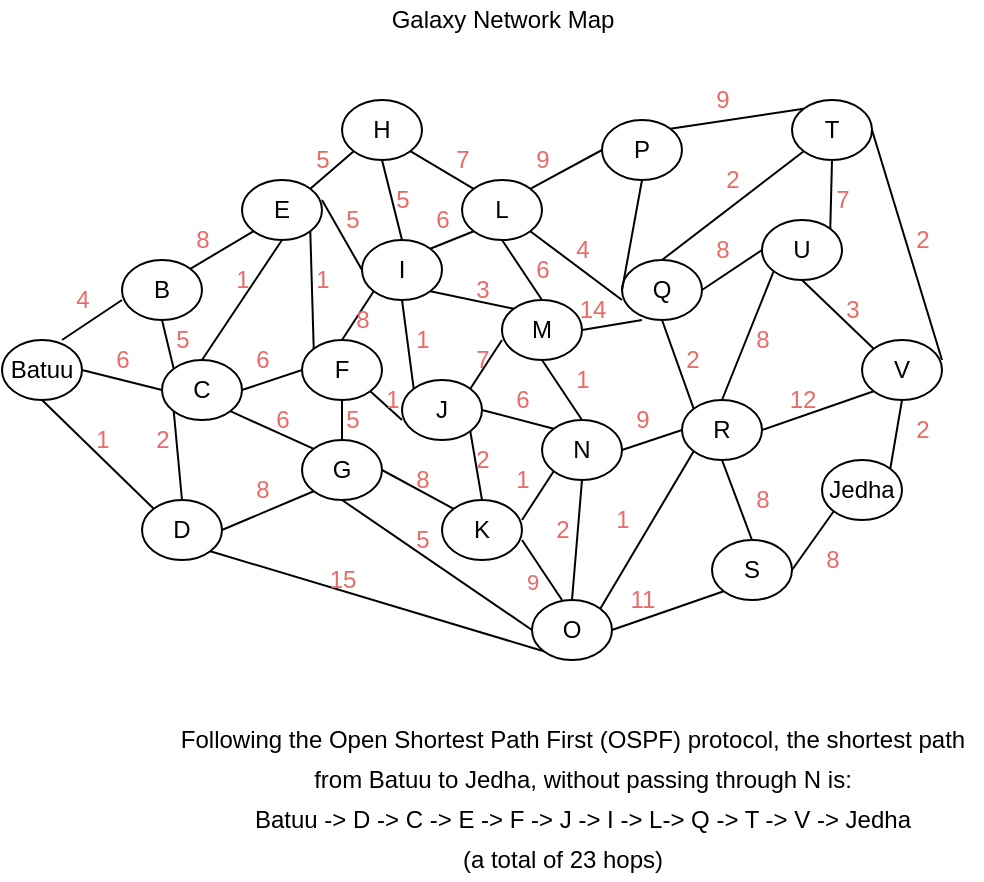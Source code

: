 <mxfile version="14.6.13" type="device"><diagram id="Vp0xmmlyHENsDjnI23Ub" name="Page-1"><mxGraphModel dx="1010" dy="485" grid="1" gridSize="10" guides="1" tooltips="1" connect="1" arrows="1" fold="1" page="1" pageScale="1" pageWidth="850" pageHeight="1100" math="0" shadow="0"><root><mxCell id="0"/><mxCell id="1" parent="0"/><mxCell id="2zL7XwGwhrNugzLMhdOc-1" value="Batuu" style="ellipse;whiteSpace=wrap;html=1;" parent="1" vertex="1"><mxGeometry x="70" y="200" width="40" height="30" as="geometry"/></mxCell><mxCell id="2zL7XwGwhrNugzLMhdOc-2" value="C" style="ellipse;whiteSpace=wrap;html=1;" parent="1" vertex="1"><mxGeometry x="150" y="210" width="40" height="30" as="geometry"/></mxCell><mxCell id="2zL7XwGwhrNugzLMhdOc-3" value="D" style="ellipse;whiteSpace=wrap;html=1;" parent="1" vertex="1"><mxGeometry x="140" y="280" width="40" height="30" as="geometry"/></mxCell><mxCell id="2zL7XwGwhrNugzLMhdOc-4" value="B" style="ellipse;whiteSpace=wrap;html=1;" parent="1" vertex="1"><mxGeometry x="130" y="160" width="40" height="30" as="geometry"/></mxCell><mxCell id="2zL7XwGwhrNugzLMhdOc-5" value="E" style="ellipse;whiteSpace=wrap;html=1;" parent="1" vertex="1"><mxGeometry x="190" y="120" width="40" height="30" as="geometry"/></mxCell><mxCell id="2zL7XwGwhrNugzLMhdOc-6" value="H" style="ellipse;whiteSpace=wrap;html=1;" parent="1" vertex="1"><mxGeometry x="240" y="80" width="40" height="30" as="geometry"/></mxCell><mxCell id="2zL7XwGwhrNugzLMhdOc-7" value="L" style="ellipse;whiteSpace=wrap;html=1;" parent="1" vertex="1"><mxGeometry x="300" y="120" width="40" height="30" as="geometry"/></mxCell><mxCell id="2zL7XwGwhrNugzLMhdOc-8" value="P" style="ellipse;whiteSpace=wrap;html=1;" parent="1" vertex="1"><mxGeometry x="370" y="90" width="40" height="30" as="geometry"/></mxCell><mxCell id="2zL7XwGwhrNugzLMhdOc-9" value="T" style="ellipse;whiteSpace=wrap;html=1;" parent="1" vertex="1"><mxGeometry x="465" y="80" width="40" height="30" as="geometry"/></mxCell><mxCell id="2zL7XwGwhrNugzLMhdOc-10" value="U" style="ellipse;whiteSpace=wrap;html=1;" parent="1" vertex="1"><mxGeometry x="450" y="140" width="40" height="30" as="geometry"/></mxCell><mxCell id="2zL7XwGwhrNugzLMhdOc-11" value="V" style="ellipse;whiteSpace=wrap;html=1;" parent="1" vertex="1"><mxGeometry x="500" y="200" width="40" height="30" as="geometry"/></mxCell><mxCell id="2zL7XwGwhrNugzLMhdOc-12" value="Jedha" style="ellipse;whiteSpace=wrap;html=1;" parent="1" vertex="1"><mxGeometry x="480" y="260" width="40" height="30" as="geometry"/></mxCell><mxCell id="2zL7XwGwhrNugzLMhdOc-13" value="G" style="ellipse;whiteSpace=wrap;html=1;" parent="1" vertex="1"><mxGeometry x="220" y="250" width="40" height="30" as="geometry"/></mxCell><mxCell id="2zL7XwGwhrNugzLMhdOc-14" value="K" style="ellipse;whiteSpace=wrap;html=1;" parent="1" vertex="1"><mxGeometry x="290" y="280" width="40" height="30" as="geometry"/></mxCell><mxCell id="2zL7XwGwhrNugzLMhdOc-15" value="O" style="ellipse;whiteSpace=wrap;html=1;" parent="1" vertex="1"><mxGeometry x="335" y="330" width="40" height="30" as="geometry"/></mxCell><mxCell id="2zL7XwGwhrNugzLMhdOc-16" value="S" style="ellipse;whiteSpace=wrap;html=1;" parent="1" vertex="1"><mxGeometry x="425" y="300" width="40" height="30" as="geometry"/></mxCell><mxCell id="2zL7XwGwhrNugzLMhdOc-17" value="R" style="ellipse;whiteSpace=wrap;html=1;" parent="1" vertex="1"><mxGeometry x="410" y="230" width="40" height="30" as="geometry"/></mxCell><mxCell id="2zL7XwGwhrNugzLMhdOc-18" value="Q" style="ellipse;whiteSpace=wrap;html=1;" parent="1" vertex="1"><mxGeometry x="380" y="160" width="40" height="30" as="geometry"/></mxCell><mxCell id="2zL7XwGwhrNugzLMhdOc-19" value="F" style="ellipse;whiteSpace=wrap;html=1;" parent="1" vertex="1"><mxGeometry x="220" y="200" width="40" height="30" as="geometry"/></mxCell><mxCell id="2zL7XwGwhrNugzLMhdOc-20" value="I" style="ellipse;whiteSpace=wrap;html=1;" parent="1" vertex="1"><mxGeometry x="250" y="150" width="40" height="30" as="geometry"/></mxCell><mxCell id="2zL7XwGwhrNugzLMhdOc-21" value="M" style="ellipse;whiteSpace=wrap;html=1;" parent="1" vertex="1"><mxGeometry x="320" y="180" width="40" height="30" as="geometry"/></mxCell><mxCell id="2zL7XwGwhrNugzLMhdOc-22" value="N" style="ellipse;whiteSpace=wrap;html=1;" parent="1" vertex="1"><mxGeometry x="340" y="240" width="40" height="30" as="geometry"/></mxCell><mxCell id="2zL7XwGwhrNugzLMhdOc-23" value="J" style="ellipse;whiteSpace=wrap;html=1;" parent="1" vertex="1"><mxGeometry x="270" y="220" width="40" height="30" as="geometry"/></mxCell><mxCell id="2zL7XwGwhrNugzLMhdOc-24" value="" style="endArrow=none;html=1;entryX=0;entryY=0.5;entryDx=0;entryDy=0;exitX=1;exitY=0.5;exitDx=0;exitDy=0;" parent="1" source="2zL7XwGwhrNugzLMhdOc-1" target="2zL7XwGwhrNugzLMhdOc-2" edge="1"><mxGeometry width="50" height="50" relative="1" as="geometry"><mxPoint x="50" y="180" as="sourcePoint"/><mxPoint x="100" y="130" as="targetPoint"/></mxGeometry></mxCell><mxCell id="2zL7XwGwhrNugzLMhdOc-25" value="" style="endArrow=none;html=1;" parent="1" edge="1"><mxGeometry width="50" height="50" relative="1" as="geometry"><mxPoint x="100" y="200" as="sourcePoint"/><mxPoint x="130" y="180" as="targetPoint"/></mxGeometry></mxCell><mxCell id="2zL7XwGwhrNugzLMhdOc-27" value="" style="endArrow=none;html=1;entryX=0;entryY=1;entryDx=0;entryDy=0;exitX=1;exitY=0;exitDx=0;exitDy=0;" parent="1" source="2zL7XwGwhrNugzLMhdOc-4" target="2zL7XwGwhrNugzLMhdOc-5" edge="1"><mxGeometry width="50" height="50" relative="1" as="geometry"><mxPoint x="60" y="150" as="sourcePoint"/><mxPoint x="110" y="100" as="targetPoint"/></mxGeometry></mxCell><mxCell id="2zL7XwGwhrNugzLMhdOc-28" value="" style="endArrow=none;html=1;entryX=0;entryY=1;entryDx=0;entryDy=0;exitX=1;exitY=0;exitDx=0;exitDy=0;" parent="1" source="2zL7XwGwhrNugzLMhdOc-5" target="2zL7XwGwhrNugzLMhdOc-6" edge="1"><mxGeometry width="50" height="50" relative="1" as="geometry"><mxPoint x="140" y="130" as="sourcePoint"/><mxPoint x="190" y="80" as="targetPoint"/></mxGeometry></mxCell><mxCell id="2zL7XwGwhrNugzLMhdOc-29" value="" style="endArrow=none;html=1;exitX=0;exitY=0;exitDx=0;exitDy=0;" parent="1" source="2zL7XwGwhrNugzLMhdOc-3" edge="1"><mxGeometry width="50" height="50" relative="1" as="geometry"><mxPoint x="60" y="310" as="sourcePoint"/><mxPoint x="90" y="230" as="targetPoint"/></mxGeometry></mxCell><mxCell id="2zL7XwGwhrNugzLMhdOc-30" value="" style="endArrow=none;html=1;exitX=1;exitY=1;exitDx=0;exitDy=0;entryX=0;entryY=1;entryDx=0;entryDy=0;" parent="1" source="2zL7XwGwhrNugzLMhdOc-3" target="2zL7XwGwhrNugzLMhdOc-15" edge="1"><mxGeometry width="50" height="50" relative="1" as="geometry"><mxPoint x="190" y="400" as="sourcePoint"/><mxPoint x="240" y="350" as="targetPoint"/></mxGeometry></mxCell><mxCell id="2zL7XwGwhrNugzLMhdOc-31" value="" style="endArrow=none;html=1;exitX=1;exitY=0.5;exitDx=0;exitDy=0;entryX=0;entryY=1;entryDx=0;entryDy=0;" parent="1" source="2zL7XwGwhrNugzLMhdOc-15" target="2zL7XwGwhrNugzLMhdOc-16" edge="1"><mxGeometry width="50" height="50" relative="1" as="geometry"><mxPoint x="380" y="380" as="sourcePoint"/><mxPoint x="430" y="330" as="targetPoint"/></mxGeometry></mxCell><mxCell id="2zL7XwGwhrNugzLMhdOc-32" value="" style="endArrow=none;html=1;exitX=1;exitY=0.5;exitDx=0;exitDy=0;entryX=0;entryY=1;entryDx=0;entryDy=0;" parent="1" source="2zL7XwGwhrNugzLMhdOc-16" target="2zL7XwGwhrNugzLMhdOc-12" edge="1"><mxGeometry width="50" height="50" relative="1" as="geometry"><mxPoint x="500" y="360" as="sourcePoint"/><mxPoint x="550" y="310" as="targetPoint"/></mxGeometry></mxCell><mxCell id="2zL7XwGwhrNugzLMhdOc-33" value="" style="endArrow=none;html=1;entryX=0.5;entryY=1;entryDx=0;entryDy=0;exitX=1;exitY=0;exitDx=0;exitDy=0;" parent="1" source="2zL7XwGwhrNugzLMhdOc-12" target="2zL7XwGwhrNugzLMhdOc-11" edge="1"><mxGeometry width="50" height="50" relative="1" as="geometry"><mxPoint x="530" y="260" as="sourcePoint"/><mxPoint x="570" y="230" as="targetPoint"/></mxGeometry></mxCell><mxCell id="2zL7XwGwhrNugzLMhdOc-34" value="" style="endArrow=none;html=1;entryX=1;entryY=0.5;entryDx=0;entryDy=0;" parent="1" target="2zL7XwGwhrNugzLMhdOc-9" edge="1"><mxGeometry width="50" height="50" relative="1" as="geometry"><mxPoint x="540" y="210" as="sourcePoint"/><mxPoint x="510" y="90" as="targetPoint"/></mxGeometry></mxCell><mxCell id="2zL7XwGwhrNugzLMhdOc-35" value="" style="endArrow=none;html=1;exitX=1;exitY=0;exitDx=0;exitDy=0;entryX=0;entryY=0;entryDx=0;entryDy=0;" parent="1" source="2zL7XwGwhrNugzLMhdOc-8" target="2zL7XwGwhrNugzLMhdOc-9" edge="1"><mxGeometry width="50" height="50" relative="1" as="geometry"><mxPoint x="410" y="90" as="sourcePoint"/><mxPoint x="460" y="40" as="targetPoint"/></mxGeometry></mxCell><mxCell id="2zL7XwGwhrNugzLMhdOc-36" value="" style="endArrow=none;html=1;exitX=0.5;exitY=0;exitDx=0;exitDy=0;entryX=0;entryY=1;entryDx=0;entryDy=0;" parent="1" source="2zL7XwGwhrNugzLMhdOc-18" target="2zL7XwGwhrNugzLMhdOc-9" edge="1"><mxGeometry width="50" height="50" relative="1" as="geometry"><mxPoint x="410" y="170" as="sourcePoint"/><mxPoint x="460" y="120" as="targetPoint"/></mxGeometry></mxCell><mxCell id="2zL7XwGwhrNugzLMhdOc-37" value="" style="endArrow=none;html=1;exitX=1;exitY=0;exitDx=0;exitDy=0;entryX=0.5;entryY=1;entryDx=0;entryDy=0;" parent="1" source="2zL7XwGwhrNugzLMhdOc-10" target="2zL7XwGwhrNugzLMhdOc-9" edge="1"><mxGeometry width="50" height="50" relative="1" as="geometry"><mxPoint x="420" y="80" as="sourcePoint"/><mxPoint x="470" y="30" as="targetPoint"/></mxGeometry></mxCell><mxCell id="2zL7XwGwhrNugzLMhdOc-38" value="" style="endArrow=none;html=1;entryX=0.5;entryY=1;entryDx=0;entryDy=0;exitX=0;exitY=0;exitDx=0;exitDy=0;" parent="1" source="2zL7XwGwhrNugzLMhdOc-11" target="2zL7XwGwhrNugzLMhdOc-10" edge="1"><mxGeometry width="50" height="50" relative="1" as="geometry"><mxPoint x="430" y="230" as="sourcePoint"/><mxPoint x="480" y="180" as="targetPoint"/></mxGeometry></mxCell><mxCell id="2zL7XwGwhrNugzLMhdOc-39" value="" style="endArrow=none;html=1;entryX=0;entryY=1;entryDx=0;entryDy=0;exitX=0.5;exitY=0;exitDx=0;exitDy=0;" parent="1" source="2zL7XwGwhrNugzLMhdOc-17" target="2zL7XwGwhrNugzLMhdOc-10" edge="1"><mxGeometry width="50" height="50" relative="1" as="geometry"><mxPoint x="420" y="230" as="sourcePoint"/><mxPoint x="470" y="180" as="targetPoint"/></mxGeometry></mxCell><mxCell id="2zL7XwGwhrNugzLMhdOc-40" value="" style="endArrow=none;html=1;exitX=1;exitY=0.5;exitDx=0;exitDy=0;entryX=0;entryY=1;entryDx=0;entryDy=0;" parent="1" source="2zL7XwGwhrNugzLMhdOc-17" target="2zL7XwGwhrNugzLMhdOc-11" edge="1"><mxGeometry width="50" height="50" relative="1" as="geometry"><mxPoint x="450" y="260" as="sourcePoint"/><mxPoint x="500" y="210" as="targetPoint"/></mxGeometry></mxCell><mxCell id="2zL7XwGwhrNugzLMhdOc-41" value="" style="endArrow=none;html=1;entryX=0.5;entryY=1;entryDx=0;entryDy=0;exitX=0.5;exitY=0;exitDx=0;exitDy=0;" parent="1" source="2zL7XwGwhrNugzLMhdOc-16" target="2zL7XwGwhrNugzLMhdOc-17" edge="1"><mxGeometry width="50" height="50" relative="1" as="geometry"><mxPoint x="400" y="310" as="sourcePoint"/><mxPoint x="450" y="260" as="targetPoint"/></mxGeometry></mxCell><mxCell id="2zL7XwGwhrNugzLMhdOc-42" value="" style="endArrow=none;html=1;entryX=0;entryY=1;entryDx=0;entryDy=0;exitX=1;exitY=0;exitDx=0;exitDy=0;" parent="1" source="2zL7XwGwhrNugzLMhdOc-15" target="2zL7XwGwhrNugzLMhdOc-17" edge="1"><mxGeometry width="50" height="50" relative="1" as="geometry"><mxPoint x="370" y="330" as="sourcePoint"/><mxPoint x="420" y="280" as="targetPoint"/></mxGeometry></mxCell><mxCell id="2zL7XwGwhrNugzLMhdOc-43" value="" style="endArrow=none;html=1;exitX=1;exitY=0.5;exitDx=0;exitDy=0;entryX=0;entryY=0.5;entryDx=0;entryDy=0;" parent="1" source="2zL7XwGwhrNugzLMhdOc-18" target="2zL7XwGwhrNugzLMhdOc-10" edge="1"><mxGeometry width="50" height="50" relative="1" as="geometry"><mxPoint x="550" y="170" as="sourcePoint"/><mxPoint x="600" y="120" as="targetPoint"/></mxGeometry></mxCell><mxCell id="2zL7XwGwhrNugzLMhdOc-44" value="" style="endArrow=none;html=1;entryX=0.5;entryY=1;entryDx=0;entryDy=0;exitX=0;exitY=0;exitDx=0;exitDy=0;" parent="1" source="2zL7XwGwhrNugzLMhdOc-17" target="2zL7XwGwhrNugzLMhdOc-18" edge="1"><mxGeometry width="50" height="50" relative="1" as="geometry"><mxPoint x="380" y="250" as="sourcePoint"/><mxPoint x="430" y="200" as="targetPoint"/></mxGeometry></mxCell><mxCell id="2zL7XwGwhrNugzLMhdOc-45" value="" style="endArrow=none;html=1;entryX=0;entryY=0.5;entryDx=0;entryDy=0;exitX=1;exitY=0.5;exitDx=0;exitDy=0;" parent="1" source="2zL7XwGwhrNugzLMhdOc-22" target="2zL7XwGwhrNugzLMhdOc-17" edge="1"><mxGeometry width="50" height="50" relative="1" as="geometry"><mxPoint x="190" y="400" as="sourcePoint"/><mxPoint x="240" y="350" as="targetPoint"/></mxGeometry></mxCell><mxCell id="2zL7XwGwhrNugzLMhdOc-46" value="" style="endArrow=none;html=1;exitX=0.5;exitY=0;exitDx=0;exitDy=0;entryX=0.5;entryY=1;entryDx=0;entryDy=0;" parent="1" source="2zL7XwGwhrNugzLMhdOc-15" target="2zL7XwGwhrNugzLMhdOc-22" edge="1"><mxGeometry width="50" height="50" relative="1" as="geometry"><mxPoint x="330" y="345" as="sourcePoint"/><mxPoint x="400.711" y="295" as="targetPoint"/></mxGeometry></mxCell><mxCell id="2zL7XwGwhrNugzLMhdOc-102" value="9" style="edgeLabel;html=1;align=center;verticalAlign=middle;resizable=0;points=[];fontColor=#EA6B66;" parent="2zL7XwGwhrNugzLMhdOc-46" vertex="1" connectable="0"><mxGeometry x="-0.53" y="9" relative="1" as="geometry"><mxPoint x="-12" y="5" as="offset"/></mxGeometry></mxCell><mxCell id="2zL7XwGwhrNugzLMhdOc-47" value="" style="endArrow=none;html=1;" parent="1" edge="1"><mxGeometry width="50" height="50" relative="1" as="geometry"><mxPoint x="350" y="330" as="sourcePoint"/><mxPoint x="330" y="300" as="targetPoint"/></mxGeometry></mxCell><mxCell id="2zL7XwGwhrNugzLMhdOc-48" value="" style="endArrow=none;html=1;exitX=0.5;exitY=1;exitDx=0;exitDy=0;entryX=0;entryY=0.5;entryDx=0;entryDy=0;" parent="1" source="2zL7XwGwhrNugzLMhdOc-13" target="2zL7XwGwhrNugzLMhdOc-15" edge="1"><mxGeometry width="50" height="50" relative="1" as="geometry"><mxPoint x="190" y="400" as="sourcePoint"/><mxPoint x="320" y="340" as="targetPoint"/></mxGeometry></mxCell><mxCell id="2zL7XwGwhrNugzLMhdOc-49" value="" style="endArrow=none;html=1;entryX=0;entryY=1;entryDx=0;entryDy=0;" parent="1" target="2zL7XwGwhrNugzLMhdOc-22" edge="1"><mxGeometry width="50" height="50" relative="1" as="geometry"><mxPoint x="330" y="290" as="sourcePoint"/><mxPoint x="260" y="350" as="targetPoint"/></mxGeometry></mxCell><mxCell id="2zL7XwGwhrNugzLMhdOc-50" value="" style="endArrow=none;html=1;entryX=1;entryY=1;entryDx=0;entryDy=0;exitX=0.5;exitY=0;exitDx=0;exitDy=0;" parent="1" source="2zL7XwGwhrNugzLMhdOc-14" target="2zL7XwGwhrNugzLMhdOc-23" edge="1"><mxGeometry width="50" height="50" relative="1" as="geometry"><mxPoint x="310" y="290" as="sourcePoint"/><mxPoint x="360" y="240" as="targetPoint"/></mxGeometry></mxCell><mxCell id="2zL7XwGwhrNugzLMhdOc-51" value="" style="endArrow=none;html=1;exitX=1;exitY=0.5;exitDx=0;exitDy=0;entryX=0;entryY=0;entryDx=0;entryDy=0;" parent="1" source="2zL7XwGwhrNugzLMhdOc-13" target="2zL7XwGwhrNugzLMhdOc-14" edge="1"><mxGeometry width="50" height="50" relative="1" as="geometry"><mxPoint x="270" y="300" as="sourcePoint"/><mxPoint x="320" y="250" as="targetPoint"/></mxGeometry></mxCell><mxCell id="2zL7XwGwhrNugzLMhdOc-52" value="" style="endArrow=none;html=1;entryX=0;entryY=1;entryDx=0;entryDy=0;exitX=1;exitY=0.5;exitDx=0;exitDy=0;" parent="1" source="2zL7XwGwhrNugzLMhdOc-3" target="2zL7XwGwhrNugzLMhdOc-13" edge="1"><mxGeometry width="50" height="50" relative="1" as="geometry"><mxPoint x="170" y="300" as="sourcePoint"/><mxPoint x="220" y="250" as="targetPoint"/></mxGeometry></mxCell><mxCell id="2zL7XwGwhrNugzLMhdOc-53" value="" style="endArrow=none;html=1;entryX=0;entryY=1;entryDx=0;entryDy=0;" parent="1" target="2zL7XwGwhrNugzLMhdOc-2" edge="1"><mxGeometry width="50" height="50" relative="1" as="geometry"><mxPoint x="160" y="280" as="sourcePoint"/><mxPoint x="210" y="230" as="targetPoint"/></mxGeometry></mxCell><mxCell id="2zL7XwGwhrNugzLMhdOc-54" value="" style="endArrow=none;html=1;exitX=1;exitY=1;exitDx=0;exitDy=0;entryX=0;entryY=0;entryDx=0;entryDy=0;" parent="1" source="2zL7XwGwhrNugzLMhdOc-2" target="2zL7XwGwhrNugzLMhdOc-13" edge="1"><mxGeometry width="50" height="50" relative="1" as="geometry"><mxPoint x="180" y="280" as="sourcePoint"/><mxPoint x="230" y="230" as="targetPoint"/></mxGeometry></mxCell><mxCell id="2zL7XwGwhrNugzLMhdOc-55" value="" style="endArrow=none;html=1;entryX=0.5;entryY=1;entryDx=0;entryDy=0;" parent="1" target="2zL7XwGwhrNugzLMhdOc-19" edge="1"><mxGeometry width="50" height="50" relative="1" as="geometry"><mxPoint x="240" y="250" as="sourcePoint"/><mxPoint x="280" y="230" as="targetPoint"/></mxGeometry></mxCell><mxCell id="2zL7XwGwhrNugzLMhdOc-56" value="" style="endArrow=none;html=1;exitX=0;exitY=0;exitDx=0;exitDy=0;entryX=0.5;entryY=1;entryDx=0;entryDy=0;" parent="1" source="2zL7XwGwhrNugzLMhdOc-2" target="2zL7XwGwhrNugzLMhdOc-4" edge="1"><mxGeometry width="50" height="50" relative="1" as="geometry"><mxPoint x="80" y="180" as="sourcePoint"/><mxPoint x="130" y="130" as="targetPoint"/></mxGeometry></mxCell><mxCell id="2zL7XwGwhrNugzLMhdOc-57" value="" style="endArrow=none;html=1;exitX=0.5;exitY=0;exitDx=0;exitDy=0;entryX=0.5;entryY=1;entryDx=0;entryDy=0;" parent="1" source="2zL7XwGwhrNugzLMhdOc-2" target="2zL7XwGwhrNugzLMhdOc-5" edge="1"><mxGeometry width="50" height="50" relative="1" as="geometry"><mxPoint x="110" y="140" as="sourcePoint"/><mxPoint x="160" y="90" as="targetPoint"/></mxGeometry></mxCell><mxCell id="2zL7XwGwhrNugzLMhdOc-58" value="" style="endArrow=none;html=1;exitX=1;exitY=0.5;exitDx=0;exitDy=0;entryX=0;entryY=0.5;entryDx=0;entryDy=0;" parent="1" source="2zL7XwGwhrNugzLMhdOc-2" target="2zL7XwGwhrNugzLMhdOc-19" edge="1"><mxGeometry width="50" height="50" relative="1" as="geometry"><mxPoint x="200" y="210" as="sourcePoint"/><mxPoint x="250" y="160" as="targetPoint"/></mxGeometry></mxCell><mxCell id="2zL7XwGwhrNugzLMhdOc-59" value="" style="endArrow=none;html=1;exitX=0;exitY=0;exitDx=0;exitDy=0;entryX=1;entryY=1;entryDx=0;entryDy=0;" parent="1" source="2zL7XwGwhrNugzLMhdOc-19" target="2zL7XwGwhrNugzLMhdOc-5" edge="1"><mxGeometry width="50" height="50" relative="1" as="geometry"><mxPoint x="200" y="220" as="sourcePoint"/><mxPoint x="226" y="160" as="targetPoint"/></mxGeometry></mxCell><mxCell id="2zL7XwGwhrNugzLMhdOc-62" value="" style="endArrow=none;html=1;exitX=1;exitY=1;exitDx=0;exitDy=0;" parent="1" source="2zL7XwGwhrNugzLMhdOc-19" edge="1"><mxGeometry width="50" height="50" relative="1" as="geometry"><mxPoint x="380" y="240" as="sourcePoint"/><mxPoint x="270" y="240" as="targetPoint"/></mxGeometry></mxCell><mxCell id="2zL7XwGwhrNugzLMhdOc-63" value="" style="endArrow=none;html=1;entryX=0;entryY=1;entryDx=0;entryDy=0;exitX=0.5;exitY=0;exitDx=0;exitDy=0;" parent="1" source="2zL7XwGwhrNugzLMhdOc-19" target="2zL7XwGwhrNugzLMhdOc-20" edge="1"><mxGeometry width="50" height="50" relative="1" as="geometry"><mxPoint x="60" y="160" as="sourcePoint"/><mxPoint x="110" y="110" as="targetPoint"/></mxGeometry></mxCell><mxCell id="2zL7XwGwhrNugzLMhdOc-64" value="" style="endArrow=none;html=1;entryX=0.5;entryY=1;entryDx=0;entryDy=0;exitX=0;exitY=0;exitDx=0;exitDy=0;" parent="1" source="2zL7XwGwhrNugzLMhdOc-23" target="2zL7XwGwhrNugzLMhdOc-20" edge="1"><mxGeometry width="50" height="50" relative="1" as="geometry"><mxPoint x="270" y="240" as="sourcePoint"/><mxPoint x="320" y="190" as="targetPoint"/></mxGeometry></mxCell><mxCell id="2zL7XwGwhrNugzLMhdOc-65" value="" style="endArrow=none;html=1;exitX=1;exitY=0;exitDx=0;exitDy=0;" parent="1" source="2zL7XwGwhrNugzLMhdOc-23" edge="1"><mxGeometry width="50" height="50" relative="1" as="geometry"><mxPoint x="290" y="230" as="sourcePoint"/><mxPoint x="320" y="200" as="targetPoint"/></mxGeometry></mxCell><mxCell id="2zL7XwGwhrNugzLMhdOc-66" value="" style="endArrow=none;html=1;exitX=1;exitY=0.5;exitDx=0;exitDy=0;entryX=0;entryY=0;entryDx=0;entryDy=0;" parent="1" source="2zL7XwGwhrNugzLMhdOc-23" target="2zL7XwGwhrNugzLMhdOc-22" edge="1"><mxGeometry width="50" height="50" relative="1" as="geometry"><mxPoint x="320" y="270" as="sourcePoint"/><mxPoint x="370" y="220" as="targetPoint"/></mxGeometry></mxCell><mxCell id="2zL7XwGwhrNugzLMhdOc-67" value="" style="endArrow=none;html=1;entryX=0.5;entryY=1;entryDx=0;entryDy=0;exitX=0.5;exitY=0;exitDx=0;exitDy=0;" parent="1" source="2zL7XwGwhrNugzLMhdOc-22" target="2zL7XwGwhrNugzLMhdOc-21" edge="1"><mxGeometry width="50" height="50" relative="1" as="geometry"><mxPoint x="350" y="260" as="sourcePoint"/><mxPoint x="400" y="210" as="targetPoint"/></mxGeometry></mxCell><mxCell id="2zL7XwGwhrNugzLMhdOc-68" value="" style="endArrow=none;html=1;entryX=0.5;entryY=1;entryDx=0;entryDy=0;exitX=0;exitY=0.5;exitDx=0;exitDy=0;" parent="1" source="2zL7XwGwhrNugzLMhdOc-18" target="2zL7XwGwhrNugzLMhdOc-8" edge="1"><mxGeometry width="50" height="50" relative="1" as="geometry"><mxPoint x="360" y="180" as="sourcePoint"/><mxPoint x="410" y="130" as="targetPoint"/></mxGeometry></mxCell><mxCell id="2zL7XwGwhrNugzLMhdOc-69" value="" style="endArrow=none;html=1;entryX=1;entryY=1;entryDx=0;entryDy=0;" parent="1" target="2zL7XwGwhrNugzLMhdOc-7" edge="1"><mxGeometry width="50" height="50" relative="1" as="geometry"><mxPoint x="380" y="180" as="sourcePoint"/><mxPoint x="370" y="60" as="targetPoint"/></mxGeometry></mxCell><mxCell id="2zL7XwGwhrNugzLMhdOc-70" value="" style="endArrow=none;html=1;exitX=1;exitY=0.5;exitDx=0;exitDy=0;" parent="1" source="2zL7XwGwhrNugzLMhdOc-21" edge="1"><mxGeometry width="50" height="50" relative="1" as="geometry"><mxPoint x="370" y="250" as="sourcePoint"/><mxPoint x="390" y="190" as="targetPoint"/></mxGeometry></mxCell><mxCell id="2zL7XwGwhrNugzLMhdOc-71" value="" style="endArrow=none;html=1;entryX=0.5;entryY=1;entryDx=0;entryDy=0;exitX=0.5;exitY=0;exitDx=0;exitDy=0;" parent="1" source="2zL7XwGwhrNugzLMhdOc-21" target="2zL7XwGwhrNugzLMhdOc-7" edge="1"><mxGeometry width="50" height="50" relative="1" as="geometry"><mxPoint x="290" y="230" as="sourcePoint"/><mxPoint x="340" y="180" as="targetPoint"/></mxGeometry></mxCell><mxCell id="2zL7XwGwhrNugzLMhdOc-72" value="" style="endArrow=none;html=1;exitX=0;exitY=0;exitDx=0;exitDy=0;entryX=1;entryY=1;entryDx=0;entryDy=0;" parent="1" source="2zL7XwGwhrNugzLMhdOc-21" target="2zL7XwGwhrNugzLMhdOc-20" edge="1"><mxGeometry width="50" height="50" relative="1" as="geometry"><mxPoint x="150" y="120" as="sourcePoint"/><mxPoint x="200" y="70" as="targetPoint"/></mxGeometry></mxCell><mxCell id="2zL7XwGwhrNugzLMhdOc-73" value="" style="endArrow=none;html=1;exitX=1;exitY=0;exitDx=0;exitDy=0;entryX=0;entryY=0.5;entryDx=0;entryDy=0;" parent="1" source="2zL7XwGwhrNugzLMhdOc-7" target="2zL7XwGwhrNugzLMhdOc-8" edge="1"><mxGeometry width="50" height="50" relative="1" as="geometry"><mxPoint x="300" y="90" as="sourcePoint"/><mxPoint x="350" y="40" as="targetPoint"/></mxGeometry></mxCell><mxCell id="2zL7XwGwhrNugzLMhdOc-74" value="" style="endArrow=none;html=1;exitX=1;exitY=0;exitDx=0;exitDy=0;entryX=0;entryY=1;entryDx=0;entryDy=0;" parent="1" source="2zL7XwGwhrNugzLMhdOc-20" target="2zL7XwGwhrNugzLMhdOc-7" edge="1"><mxGeometry width="50" height="50" relative="1" as="geometry"><mxPoint x="290" y="100" as="sourcePoint"/><mxPoint x="340" y="50" as="targetPoint"/></mxGeometry></mxCell><mxCell id="2zL7XwGwhrNugzLMhdOc-75" value="" style="endArrow=none;html=1;exitX=0;exitY=0;exitDx=0;exitDy=0;entryX=1;entryY=1;entryDx=0;entryDy=0;" parent="1" source="2zL7XwGwhrNugzLMhdOc-7" target="2zL7XwGwhrNugzLMhdOc-6" edge="1"><mxGeometry width="50" height="50" relative="1" as="geometry"><mxPoint x="300" y="80" as="sourcePoint"/><mxPoint x="350" y="30" as="targetPoint"/></mxGeometry></mxCell><mxCell id="2zL7XwGwhrNugzLMhdOc-76" value="" style="endArrow=none;html=1;exitX=0;exitY=0.5;exitDx=0;exitDy=0;" parent="1" source="2zL7XwGwhrNugzLMhdOc-20" edge="1"><mxGeometry width="50" height="50" relative="1" as="geometry"><mxPoint x="130" y="140" as="sourcePoint"/><mxPoint x="230" y="130" as="targetPoint"/></mxGeometry></mxCell><mxCell id="2zL7XwGwhrNugzLMhdOc-77" value="" style="endArrow=none;html=1;exitX=0.5;exitY=0;exitDx=0;exitDy=0;entryX=0.5;entryY=1;entryDx=0;entryDy=0;" parent="1" source="2zL7XwGwhrNugzLMhdOc-20" target="2zL7XwGwhrNugzLMhdOc-6" edge="1"><mxGeometry width="50" height="50" relative="1" as="geometry"><mxPoint x="120" y="110" as="sourcePoint"/><mxPoint x="170" y="60" as="targetPoint"/></mxGeometry></mxCell><mxCell id="2zL7XwGwhrNugzLMhdOc-78" value="4" style="text;html=1;align=center;verticalAlign=middle;resizable=0;points=[];autosize=1;strokeColor=none;fontColor=#EA6B66;" parent="1" vertex="1"><mxGeometry x="100" y="170" width="20" height="20" as="geometry"/></mxCell><mxCell id="2zL7XwGwhrNugzLMhdOc-79" value="6" style="text;html=1;align=center;verticalAlign=middle;resizable=0;points=[];autosize=1;strokeColor=none;fontColor=#EA6B66;" parent="1" vertex="1"><mxGeometry x="120" y="200" width="20" height="20" as="geometry"/></mxCell><mxCell id="2zL7XwGwhrNugzLMhdOc-80" value="1" style="text;html=1;align=center;verticalAlign=middle;resizable=0;points=[];autosize=1;strokeColor=none;fontColor=#EA6B66;" parent="1" vertex="1"><mxGeometry x="110" y="240" width="20" height="20" as="geometry"/></mxCell><mxCell id="2zL7XwGwhrNugzLMhdOc-81" value="2" style="text;html=1;align=center;verticalAlign=middle;resizable=0;points=[];autosize=1;strokeColor=none;fontColor=#EA6B66;" parent="1" vertex="1"><mxGeometry x="140" y="240" width="20" height="20" as="geometry"/></mxCell><mxCell id="2zL7XwGwhrNugzLMhdOc-82" value="5" style="text;html=1;align=center;verticalAlign=middle;resizable=0;points=[];autosize=1;strokeColor=none;fontColor=#EA6B66;" parent="1" vertex="1"><mxGeometry x="150" y="190" width="20" height="20" as="geometry"/></mxCell><mxCell id="2zL7XwGwhrNugzLMhdOc-83" value="8" style="text;html=1;align=center;verticalAlign=middle;resizable=0;points=[];autosize=1;strokeColor=none;fontColor=#EA6B66;" parent="1" vertex="1"><mxGeometry x="160" y="140" width="20" height="20" as="geometry"/></mxCell><mxCell id="2zL7XwGwhrNugzLMhdOc-84" value="1" style="text;html=1;align=center;verticalAlign=middle;resizable=0;points=[];autosize=1;strokeColor=none;fontColor=#EA6B66;" parent="1" vertex="1"><mxGeometry x="180" y="160" width="20" height="20" as="geometry"/></mxCell><mxCell id="2zL7XwGwhrNugzLMhdOc-85" value="6" style="text;html=1;align=center;verticalAlign=middle;resizable=0;points=[];autosize=1;strokeColor=none;fontColor=#EA6B66;" parent="1" vertex="1"><mxGeometry x="190" y="200" width="20" height="20" as="geometry"/></mxCell><mxCell id="2zL7XwGwhrNugzLMhdOc-86" value="6" style="text;html=1;align=center;verticalAlign=middle;resizable=0;points=[];autosize=1;strokeColor=none;fontColor=#EA6B66;" parent="1" vertex="1"><mxGeometry x="200" y="230" width="20" height="20" as="geometry"/></mxCell><mxCell id="2zL7XwGwhrNugzLMhdOc-87" value="8" style="text;html=1;align=center;verticalAlign=middle;resizable=0;points=[];autosize=1;strokeColor=none;fontColor=#EA6B66;" parent="1" vertex="1"><mxGeometry x="190" y="265" width="20" height="20" as="geometry"/></mxCell><mxCell id="2zL7XwGwhrNugzLMhdOc-88" value="15" style="text;html=1;align=center;verticalAlign=middle;resizable=0;points=[];autosize=1;strokeColor=none;fontColor=#EA6B66;" parent="1" vertex="1"><mxGeometry x="225" y="310" width="30" height="20" as="geometry"/></mxCell><mxCell id="2zL7XwGwhrNugzLMhdOc-89" value="5" style="text;html=1;align=center;verticalAlign=middle;resizable=0;points=[];autosize=1;strokeColor=none;fontColor=#EA6B66;" parent="1" vertex="1"><mxGeometry x="220" y="100" width="20" height="20" as="geometry"/></mxCell><mxCell id="2zL7XwGwhrNugzLMhdOc-90" value="5" style="text;html=1;align=center;verticalAlign=middle;resizable=0;points=[];autosize=1;strokeColor=none;fontColor=#EA6B66;" parent="1" vertex="1"><mxGeometry x="235" y="130" width="20" height="20" as="geometry"/></mxCell><mxCell id="2zL7XwGwhrNugzLMhdOc-91" value="5" style="text;html=1;align=center;verticalAlign=middle;resizable=0;points=[];autosize=1;strokeColor=none;fontColor=#EA6B66;" parent="1" vertex="1"><mxGeometry x="260" y="120" width="20" height="20" as="geometry"/></mxCell><mxCell id="2zL7XwGwhrNugzLMhdOc-92" value="7" style="text;html=1;align=center;verticalAlign=middle;resizable=0;points=[];autosize=1;strokeColor=none;fontColor=#EA6B66;" parent="1" vertex="1"><mxGeometry x="290" y="100" width="20" height="20" as="geometry"/></mxCell><mxCell id="2zL7XwGwhrNugzLMhdOc-94" value="9" style="text;html=1;align=center;verticalAlign=middle;resizable=0;points=[];autosize=1;strokeColor=none;fontColor=#EA6B66;" parent="1" vertex="1"><mxGeometry x="330" y="100" width="20" height="20" as="geometry"/></mxCell><mxCell id="2zL7XwGwhrNugzLMhdOc-95" value="1" style="text;html=1;align=center;verticalAlign=middle;resizable=0;points=[];autosize=1;strokeColor=none;fontColor=#EA6B66;" parent="1" vertex="1"><mxGeometry x="220" y="160" width="20" height="20" as="geometry"/></mxCell><mxCell id="2zL7XwGwhrNugzLMhdOc-96" value="8" style="text;html=1;align=center;verticalAlign=middle;resizable=0;points=[];autosize=1;strokeColor=none;fontColor=#EA6B66;" parent="1" vertex="1"><mxGeometry x="240" y="180" width="20" height="20" as="geometry"/></mxCell><mxCell id="2zL7XwGwhrNugzLMhdOc-97" value="1" style="text;html=1;align=center;verticalAlign=middle;resizable=0;points=[];autosize=1;strokeColor=none;fontColor=#EA6B66;" parent="1" vertex="1"><mxGeometry x="270" y="190" width="20" height="20" as="geometry"/></mxCell><mxCell id="2zL7XwGwhrNugzLMhdOc-98" value="1" style="text;html=1;align=center;verticalAlign=middle;resizable=0;points=[];autosize=1;strokeColor=none;fontColor=#EA6B66;" parent="1" vertex="1"><mxGeometry x="255" y="220" width="20" height="20" as="geometry"/></mxCell><mxCell id="2zL7XwGwhrNugzLMhdOc-99" value="5" style="text;html=1;align=center;verticalAlign=middle;resizable=0;points=[];autosize=1;strokeColor=none;fontColor=#EA6B66;" parent="1" vertex="1"><mxGeometry x="235" y="230" width="20" height="20" as="geometry"/></mxCell><mxCell id="2zL7XwGwhrNugzLMhdOc-100" value="8" style="text;html=1;align=center;verticalAlign=middle;resizable=0;points=[];autosize=1;strokeColor=none;fontColor=#EA6B66;" parent="1" vertex="1"><mxGeometry x="270" y="260" width="20" height="20" as="geometry"/></mxCell><mxCell id="2zL7XwGwhrNugzLMhdOc-101" value="5" style="text;html=1;align=center;verticalAlign=middle;resizable=0;points=[];autosize=1;strokeColor=none;fontColor=#EA6B66;" parent="1" vertex="1"><mxGeometry x="270" y="290" width="20" height="20" as="geometry"/></mxCell><mxCell id="2zL7XwGwhrNugzLMhdOc-103" value="2" style="text;html=1;align=center;verticalAlign=middle;resizable=0;points=[];autosize=1;strokeColor=none;fontColor=#EA6B66;" parent="1" vertex="1"><mxGeometry x="300" y="250" width="20" height="20" as="geometry"/></mxCell><mxCell id="2zL7XwGwhrNugzLMhdOc-104" value="1" style="text;html=1;align=center;verticalAlign=middle;resizable=0;points=[];autosize=1;strokeColor=none;fontColor=#EA6B66;" parent="1" vertex="1"><mxGeometry x="320" y="260" width="20" height="20" as="geometry"/></mxCell><mxCell id="2zL7XwGwhrNugzLMhdOc-106" value="6" style="text;html=1;align=center;verticalAlign=middle;resizable=0;points=[];autosize=1;strokeColor=none;fontColor=#EA6B66;" parent="1" vertex="1"><mxGeometry x="320" y="220" width="20" height="20" as="geometry"/></mxCell><mxCell id="2zL7XwGwhrNugzLMhdOc-107" value="7" style="text;html=1;align=center;verticalAlign=middle;resizable=0;points=[];autosize=1;strokeColor=none;fontColor=#EA6B66;" parent="1" vertex="1"><mxGeometry x="300" y="200" width="20" height="20" as="geometry"/></mxCell><mxCell id="2zL7XwGwhrNugzLMhdOc-108" value="3" style="text;html=1;align=center;verticalAlign=middle;resizable=0;points=[];autosize=1;strokeColor=none;fontColor=#EA6B66;" parent="1" vertex="1"><mxGeometry x="300" y="165" width="20" height="20" as="geometry"/></mxCell><mxCell id="2zL7XwGwhrNugzLMhdOc-109" value="6" style="text;html=1;align=center;verticalAlign=middle;resizable=0;points=[];autosize=1;strokeColor=none;fontColor=#EA6B66;" parent="1" vertex="1"><mxGeometry x="280" y="130" width="20" height="20" as="geometry"/></mxCell><mxCell id="2zL7XwGwhrNugzLMhdOc-110" value="6" style="text;html=1;align=center;verticalAlign=middle;resizable=0;points=[];autosize=1;strokeColor=none;fontColor=#EA6B66;" parent="1" vertex="1"><mxGeometry x="330" y="155" width="20" height="20" as="geometry"/></mxCell><mxCell id="2zL7XwGwhrNugzLMhdOc-111" value="4" style="text;html=1;align=center;verticalAlign=middle;resizable=0;points=[];autosize=1;strokeColor=none;fontColor=#EA6B66;" parent="1" vertex="1"><mxGeometry x="350" y="145" width="20" height="20" as="geometry"/></mxCell><mxCell id="2zL7XwGwhrNugzLMhdOc-112" value="9" style="text;html=1;align=center;verticalAlign=middle;resizable=0;points=[];autosize=1;strokeColor=none;fontColor=#EA6B66;" parent="1" vertex="1"><mxGeometry x="420" y="70" width="20" height="20" as="geometry"/></mxCell><mxCell id="2zL7XwGwhrNugzLMhdOc-113" value="2" style="text;html=1;align=center;verticalAlign=middle;resizable=0;points=[];autosize=1;strokeColor=none;fontColor=#EA6B66;" parent="1" vertex="1"><mxGeometry x="425" y="110" width="20" height="20" as="geometry"/></mxCell><mxCell id="2zL7XwGwhrNugzLMhdOc-114" value="8" style="text;html=1;align=center;verticalAlign=middle;resizable=0;points=[];autosize=1;strokeColor=none;fontColor=#EA6B66;" parent="1" vertex="1"><mxGeometry x="420" y="145" width="20" height="20" as="geometry"/></mxCell><mxCell id="2zL7XwGwhrNugzLMhdOc-115" value="7" style="text;html=1;align=center;verticalAlign=middle;resizable=0;points=[];autosize=1;strokeColor=none;fontColor=#EA6B66;" parent="1" vertex="1"><mxGeometry x="480" y="120" width="20" height="20" as="geometry"/></mxCell><mxCell id="2zL7XwGwhrNugzLMhdOc-116" value="2" style="text;html=1;align=center;verticalAlign=middle;resizable=0;points=[];autosize=1;strokeColor=none;fontColor=#EA6B66;" parent="1" vertex="1"><mxGeometry x="520" y="140" width="20" height="20" as="geometry"/></mxCell><mxCell id="2zL7XwGwhrNugzLMhdOc-117" value="2" style="text;html=1;align=center;verticalAlign=middle;resizable=0;points=[];autosize=1;strokeColor=none;fontColor=#EA6B66;" parent="1" vertex="1"><mxGeometry x="520" y="235" width="20" height="20" as="geometry"/></mxCell><mxCell id="2zL7XwGwhrNugzLMhdOc-118" value="12" style="text;html=1;align=center;verticalAlign=middle;resizable=0;points=[];autosize=1;strokeColor=none;fontColor=#EA6B66;" parent="1" vertex="1"><mxGeometry x="455" y="220" width="30" height="20" as="geometry"/></mxCell><mxCell id="2zL7XwGwhrNugzLMhdOc-119" value="3" style="text;html=1;align=center;verticalAlign=middle;resizable=0;points=[];autosize=1;strokeColor=none;fontColor=#EA6B66;" parent="1" vertex="1"><mxGeometry x="485" y="175" width="20" height="20" as="geometry"/></mxCell><mxCell id="2zL7XwGwhrNugzLMhdOc-120" value="8" style="text;html=1;align=center;verticalAlign=middle;resizable=0;points=[];autosize=1;strokeColor=none;fontColor=#EA6B66;" parent="1" vertex="1"><mxGeometry x="440" y="190" width="20" height="20" as="geometry"/></mxCell><mxCell id="2zL7XwGwhrNugzLMhdOc-121" value="2" style="text;html=1;align=center;verticalAlign=middle;resizable=0;points=[];autosize=1;strokeColor=none;fontColor=#EA6B66;" parent="1" vertex="1"><mxGeometry x="405" y="200" width="20" height="20" as="geometry"/></mxCell><mxCell id="2zL7XwGwhrNugzLMhdOc-122" value="14" style="text;html=1;align=center;verticalAlign=middle;resizable=0;points=[];autosize=1;strokeColor=none;fontColor=#EA6B66;" parent="1" vertex="1"><mxGeometry x="350" y="175" width="30" height="20" as="geometry"/></mxCell><mxCell id="2zL7XwGwhrNugzLMhdOc-123" value="1" style="text;html=1;align=center;verticalAlign=middle;resizable=0;points=[];autosize=1;strokeColor=none;fontColor=#EA6B66;" parent="1" vertex="1"><mxGeometry x="350" y="210" width="20" height="20" as="geometry"/></mxCell><mxCell id="2zL7XwGwhrNugzLMhdOc-124" value="9" style="text;html=1;align=center;verticalAlign=middle;resizable=0;points=[];autosize=1;strokeColor=none;fontColor=#EA6B66;" parent="1" vertex="1"><mxGeometry x="380" y="230" width="20" height="20" as="geometry"/></mxCell><mxCell id="2zL7XwGwhrNugzLMhdOc-126" value="8" style="text;html=1;align=center;verticalAlign=middle;resizable=0;points=[];autosize=1;strokeColor=none;fontColor=#EA6B66;" parent="1" vertex="1"><mxGeometry x="440" y="270" width="20" height="20" as="geometry"/></mxCell><mxCell id="2zL7XwGwhrNugzLMhdOc-127" value="8" style="text;html=1;align=center;verticalAlign=middle;resizable=0;points=[];autosize=1;strokeColor=none;fontColor=#EA6B66;" parent="1" vertex="1"><mxGeometry x="475" y="300" width="20" height="20" as="geometry"/></mxCell><mxCell id="2zL7XwGwhrNugzLMhdOc-128" value="11" style="text;html=1;align=center;verticalAlign=middle;resizable=0;points=[];autosize=1;strokeColor=none;fontColor=#EA6B66;" parent="1" vertex="1"><mxGeometry x="375" y="320" width="30" height="20" as="geometry"/></mxCell><mxCell id="2zL7XwGwhrNugzLMhdOc-129" value="1" style="text;html=1;align=center;verticalAlign=middle;resizable=0;points=[];autosize=1;strokeColor=none;fontColor=#EA6B66;" parent="1" vertex="1"><mxGeometry x="370" y="280" width="20" height="20" as="geometry"/></mxCell><mxCell id="2zL7XwGwhrNugzLMhdOc-131" value="2" style="text;html=1;align=center;verticalAlign=middle;resizable=0;points=[];autosize=1;strokeColor=none;fontColor=#EA6B66;" parent="1" vertex="1"><mxGeometry x="340" y="285" width="20" height="20" as="geometry"/></mxCell><mxCell id="2zL7XwGwhrNugzLMhdOc-139" value="Galaxy Network Map" style="text;html=1;align=center;verticalAlign=middle;resizable=0;points=[];autosize=1;strokeColor=none;fontColor=#000000;" parent="1" vertex="1"><mxGeometry x="255" y="30" width="130" height="20" as="geometry"/></mxCell><mxCell id="2zL7XwGwhrNugzLMhdOc-140" value="Following the Open Shortest Path First (OSPF) protocol, the shortest path" style="text;html=1;align=center;verticalAlign=middle;resizable=0;points=[];autosize=1;strokeColor=none;fontColor=#000000;" parent="1" vertex="1"><mxGeometry x="150" y="390" width="410" height="20" as="geometry"/></mxCell><mxCell id="2zL7XwGwhrNugzLMhdOc-141" value="from Batuu to Jedha, without passing through N is:" style="text;html=1;align=center;verticalAlign=middle;resizable=0;points=[];autosize=1;strokeColor=none;fontColor=#000000;" parent="1" vertex="1"><mxGeometry x="220" y="410" width="280" height="20" as="geometry"/></mxCell><mxCell id="2zL7XwGwhrNugzLMhdOc-142" value="Batuu -&amp;gt; D -&amp;gt; C -&amp;gt; E -&amp;gt; F -&amp;gt; J -&amp;gt; I -&amp;gt; L-&amp;gt; Q -&amp;gt; T -&amp;gt; V -&amp;gt; Jedha" style="text;html=1;align=center;verticalAlign=middle;resizable=0;points=[];autosize=1;strokeColor=none;fontColor=#000000;" parent="1" vertex="1"><mxGeometry x="190" y="430" width="340" height="20" as="geometry"/></mxCell><mxCell id="2zL7XwGwhrNugzLMhdOc-143" value="(a total of 23 hops)" style="text;html=1;align=center;verticalAlign=middle;resizable=0;points=[];autosize=1;strokeColor=none;fontColor=#000000;" parent="1" vertex="1"><mxGeometry x="290" y="450" width="120" height="20" as="geometry"/></mxCell></root></mxGraphModel></diagram></mxfile>